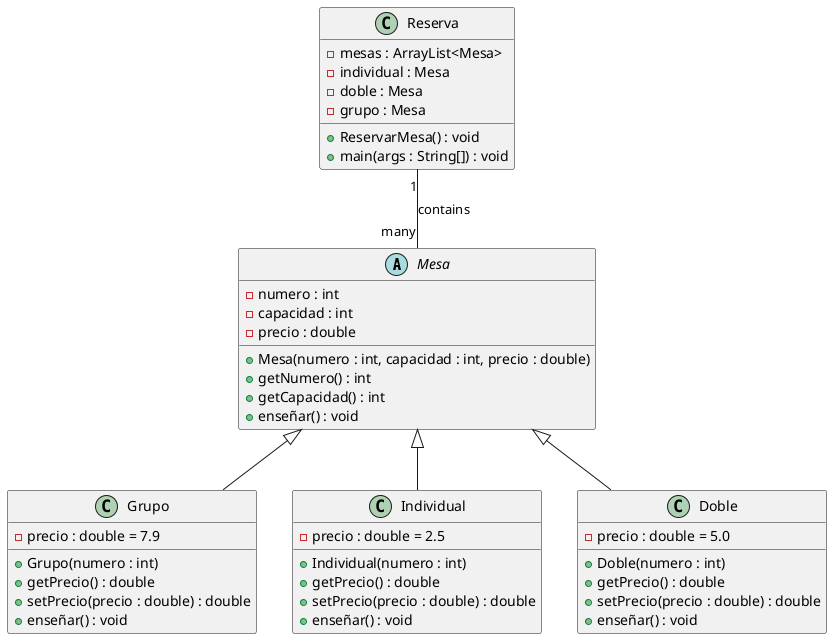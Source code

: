 @startuml
abstract class Mesa {
    - numero : int
    - capacidad : int
    - precio : double
    + Mesa(numero : int, capacidad : int, precio : double)
    + getNumero() : int
    + getCapacidad() : int
    + enseñar() : void
}

class Grupo {
    - precio : double = 7.9
    + Grupo(numero : int)
    + getPrecio() : double
    + setPrecio(precio : double) : double
    + enseñar() : void
}

class Individual {
    - precio : double = 2.5
    + Individual(numero : int)
    + getPrecio() : double
    + setPrecio(precio : double) : double
    + enseñar() : void
}

class Doble {
    - precio : double = 5.0
    + Doble(numero : int)
    + getPrecio() : double
    + setPrecio(precio : double) : double
    + enseñar() : void
}

class Reserva {
    - mesas : ArrayList<Mesa>
    - individual : Mesa
    - doble : Mesa
    - grupo : Mesa
    + ReservarMesa() : void
    + main(args : String[]) : void
}

Mesa <|-- Doble
Mesa <|-- Individual
Mesa <|-- Grupo
Reserva "1" -- "many" Mesa : contains
@enduml
